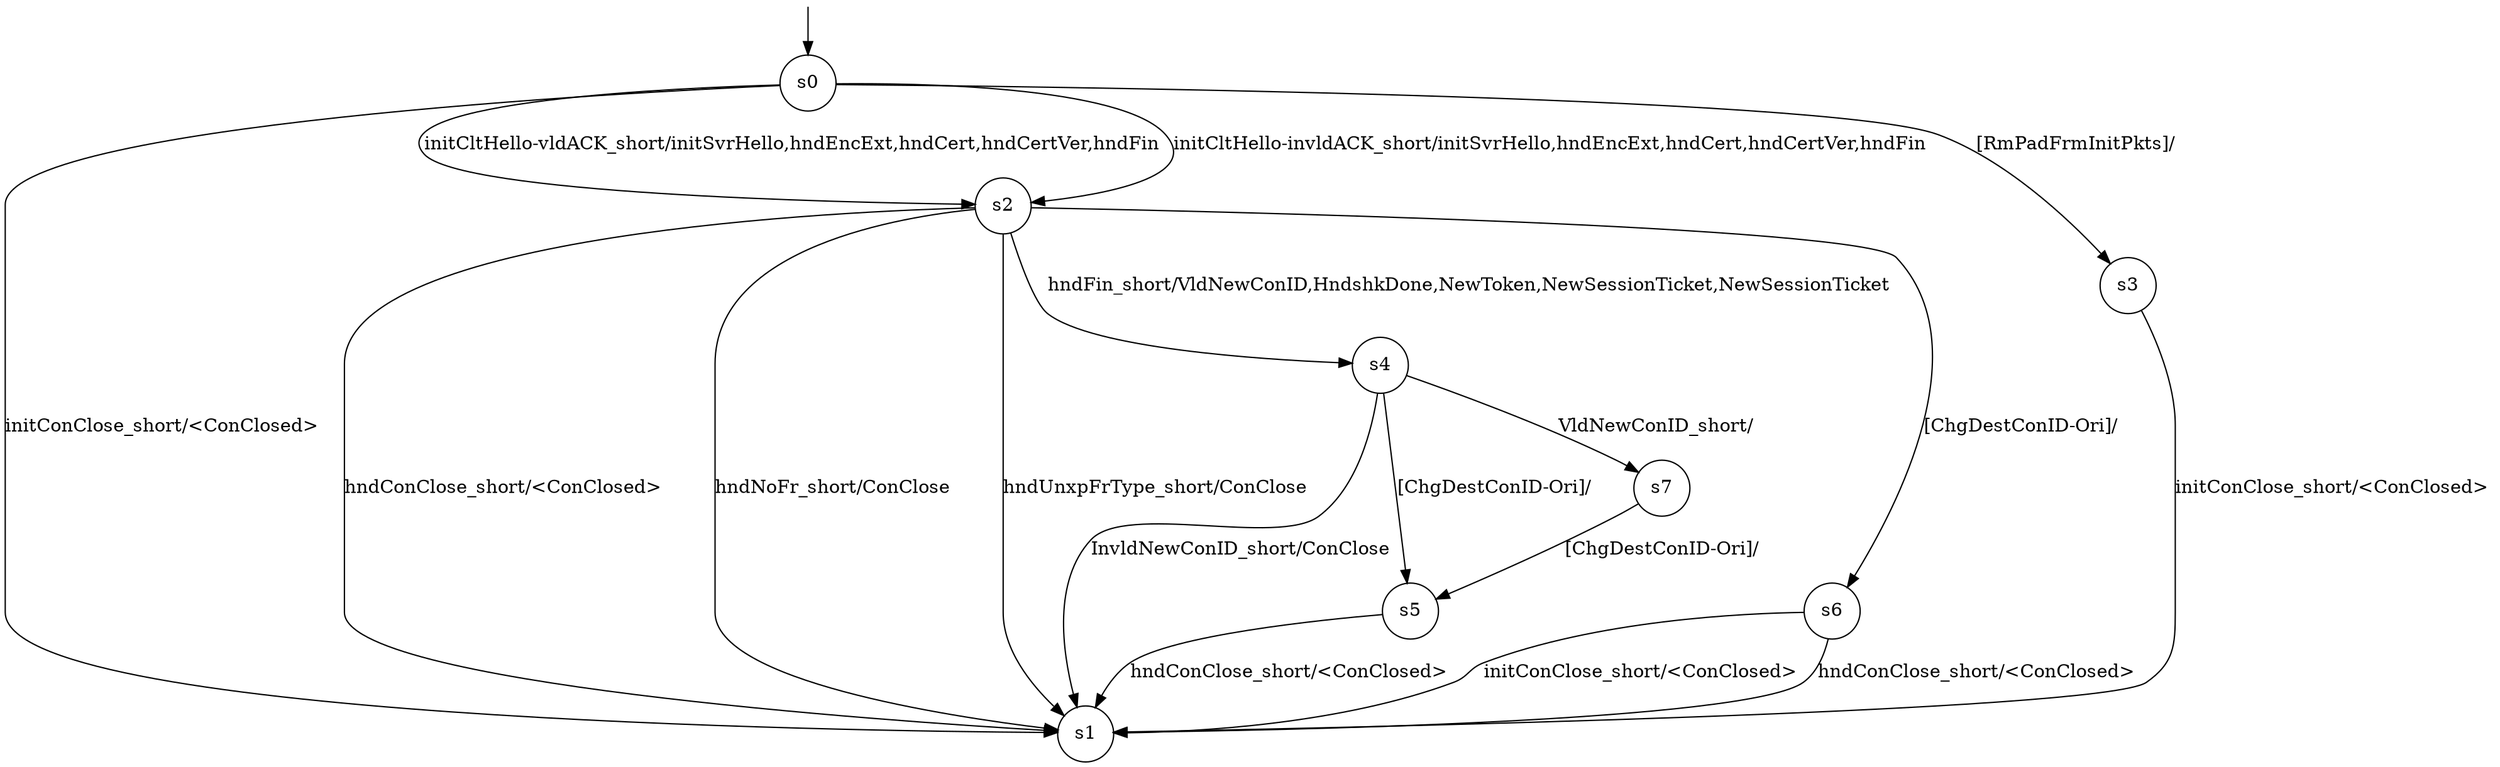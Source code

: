 digraph g {

s0 [shape="circle" label="s0"];
s1 [shape="circle" label="s1"];
s2 [shape="circle" label="s2"];
s3 [shape="circle" label="s3"];
s4 [shape="circle" label="s4"];
s5 [shape="circle" label="s5"];
s6 [shape="circle" label="s6"];
s7 [shape="circle" label="s7"];
s0 -> s1 [label="initConClose_short/<ConClosed> "];
s0 -> s2 [label="initCltHello-vldACK_short/initSvrHello,hndEncExt,hndCert,hndCertVer,hndFin "];
s0 -> s2 [label="initCltHello-invldACK_short/initSvrHello,hndEncExt,hndCert,hndCertVer,hndFin "];
s0 -> s3 [label="[RmPadFrmInitPkts]/ "];
s2 -> s4 [label="hndFin_short/VldNewConID,HndshkDone,NewToken,NewSessionTicket,NewSessionTicket "];
s2 -> s1 [label="hndConClose_short/<ConClosed> "];
s2 -> s1 [label="hndNoFr_short/ConClose "];
s2 -> s1 [label="hndUnxpFrType_short/ConClose "];
s2 -> s6 [label="[ChgDestConID-Ori]/ "];
s3 -> s1 [label="initConClose_short/<ConClosed> "];
s4 -> s7 [label="VldNewConID_short/ "];
s4 -> s1 [label="InvldNewConID_short/ConClose "];
s4 -> s5 [label="[ChgDestConID-Ori]/ "];
s5 -> s1 [label="hndConClose_short/<ConClosed> "];
s6 -> s1 [label="initConClose_short/<ConClosed> "];
s6 -> s1 [label="hndConClose_short/<ConClosed> "];
s7 -> s5 [label="[ChgDestConID-Ori]/ "];

__start0 [label="" shape="none" width="0" height="0"];
__start0 -> s0;

}
